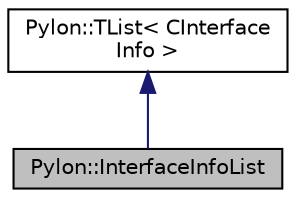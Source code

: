 digraph "Pylon::InterfaceInfoList"
{
  edge [fontname="Helvetica",fontsize="10",labelfontname="Helvetica",labelfontsize="10"];
  node [fontname="Helvetica",fontsize="10",shape=record];
  Node1 [label="Pylon::InterfaceInfoList",height=0.2,width=0.4,color="black", fillcolor="grey75", style="filled", fontcolor="black"];
  Node2 -> Node1 [dir="back",color="midnightblue",fontsize="10",style="solid",fontname="Helvetica"];
  Node2 [label="Pylon::TList\< CInterface\lInfo \>",height=0.2,width=0.4,color="black", fillcolor="white", style="filled",URL="$class_pylon_1_1_t_list.html"];
}

